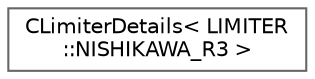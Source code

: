 digraph "Graphical Class Hierarchy"
{
 // LATEX_PDF_SIZE
  bgcolor="transparent";
  edge [fontname=Helvetica,fontsize=10,labelfontname=Helvetica,labelfontsize=10];
  node [fontname=Helvetica,fontsize=10,shape=box,height=0.2,width=0.4];
  rankdir="LR";
  Node0 [id="Node000000",label="CLimiterDetails\< LIMITER\l::NISHIKAWA_R3 \>",height=0.2,width=0.4,color="grey40", fillcolor="white", style="filled",URL="$structCLimiterDetails_3_01LIMITER_1_1NISHIKAWA__R3_01_4.html",tooltip="Nishikawa's R3 limiter specialization."];
}
